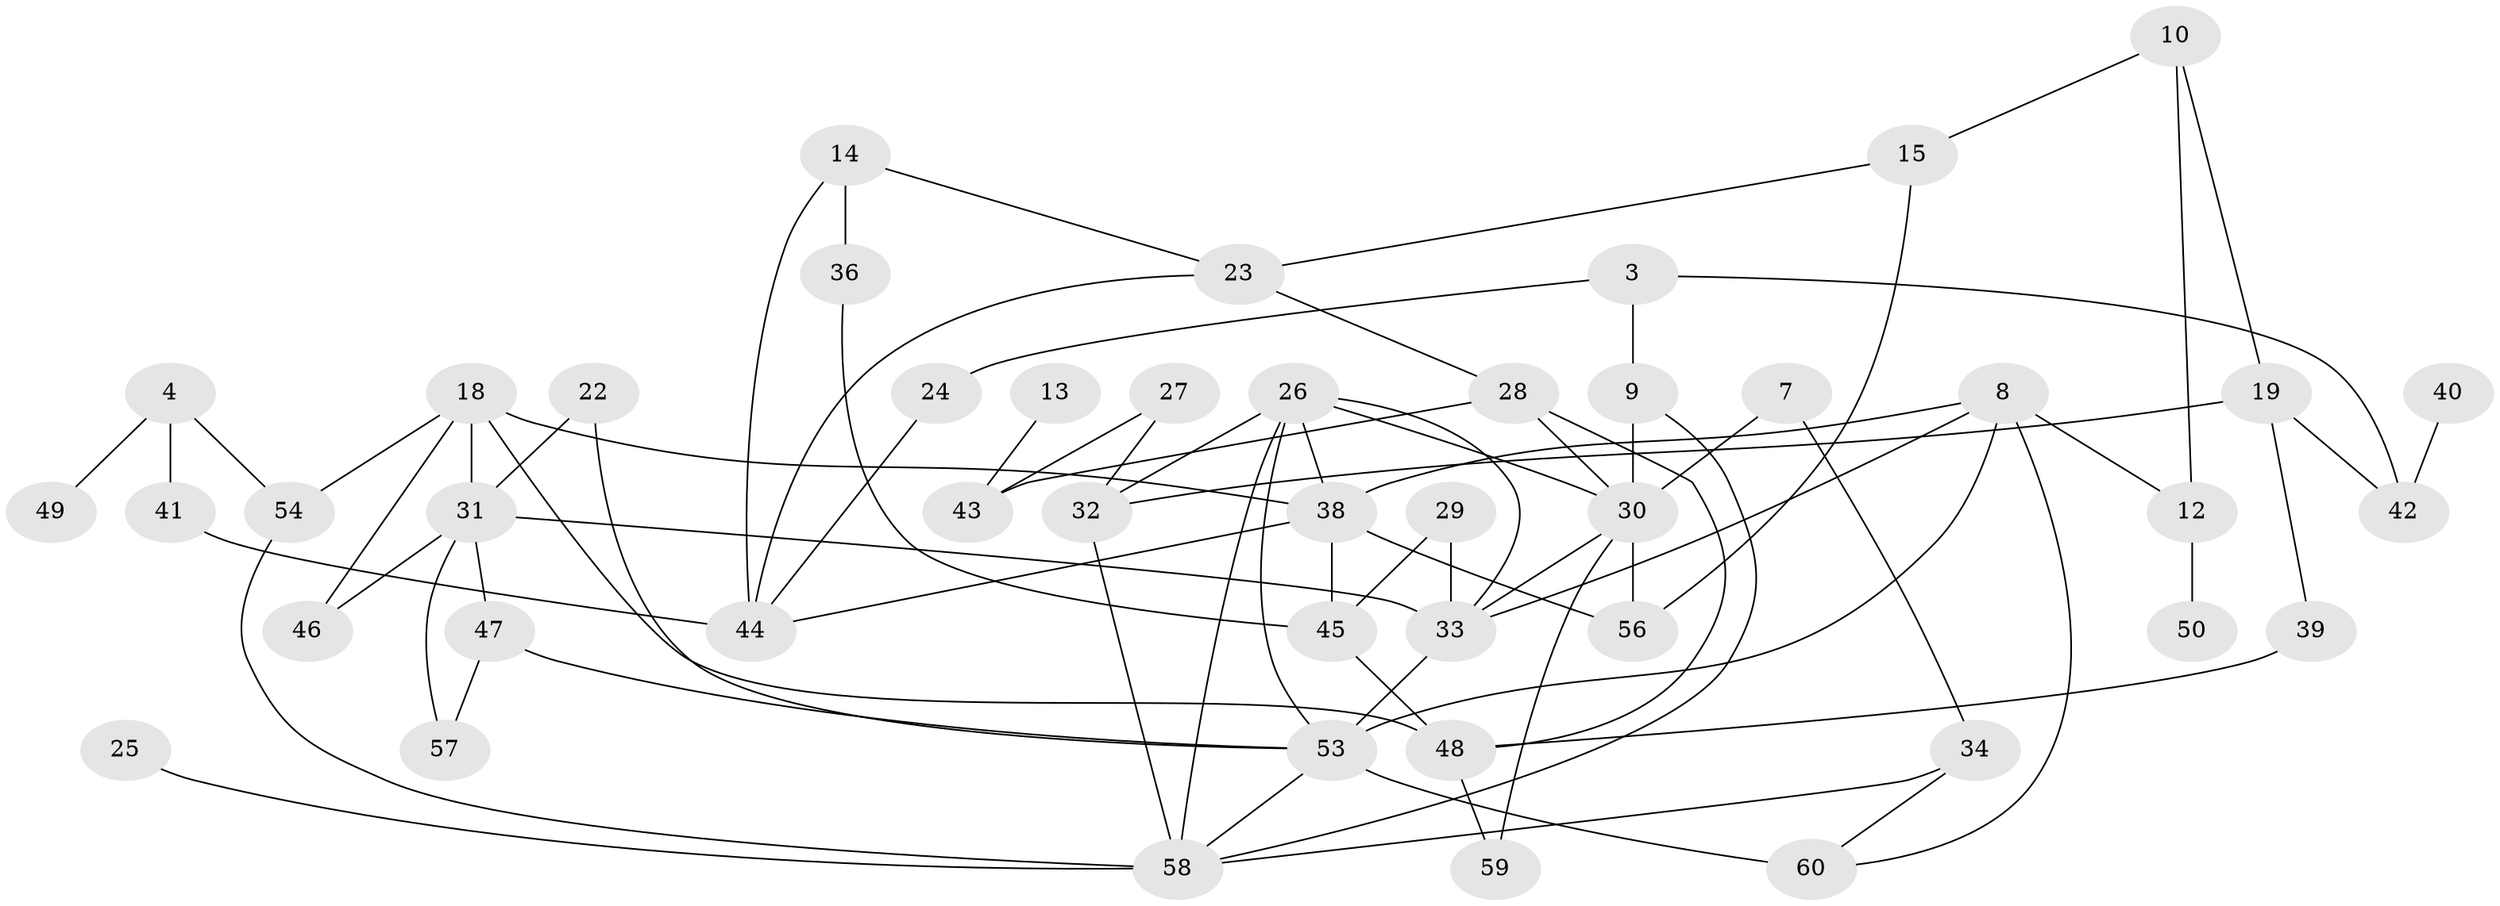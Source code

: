 // original degree distribution, {3: 0.23529411764705882, 1: 0.2184873949579832, 6: 0.025210084033613446, 5: 0.11764705882352941, 0: 0.1092436974789916, 2: 0.20168067226890757, 4: 0.09243697478991597}
// Generated by graph-tools (version 1.1) at 2025/00/03/09/25 03:00:48]
// undirected, 46 vertices, 77 edges
graph export_dot {
graph [start="1"]
  node [color=gray90,style=filled];
  3;
  4;
  7;
  8;
  9;
  10;
  12;
  13;
  14;
  15;
  18;
  19;
  22;
  23;
  24;
  25;
  26;
  27;
  28;
  29;
  30;
  31;
  32;
  33;
  34;
  36;
  38;
  39;
  40;
  41;
  42;
  43;
  44;
  45;
  46;
  47;
  48;
  49;
  50;
  53;
  54;
  56;
  57;
  58;
  59;
  60;
  3 -- 9 [weight=1.0];
  3 -- 24 [weight=1.0];
  3 -- 42 [weight=1.0];
  4 -- 41 [weight=1.0];
  4 -- 49 [weight=1.0];
  4 -- 54 [weight=1.0];
  7 -- 30 [weight=1.0];
  7 -- 34 [weight=1.0];
  8 -- 12 [weight=1.0];
  8 -- 33 [weight=1.0];
  8 -- 38 [weight=1.0];
  8 -- 53 [weight=2.0];
  8 -- 60 [weight=1.0];
  9 -- 30 [weight=2.0];
  9 -- 58 [weight=1.0];
  10 -- 12 [weight=2.0];
  10 -- 15 [weight=1.0];
  10 -- 19 [weight=1.0];
  12 -- 50 [weight=1.0];
  13 -- 43 [weight=1.0];
  14 -- 23 [weight=1.0];
  14 -- 36 [weight=1.0];
  14 -- 44 [weight=1.0];
  15 -- 23 [weight=1.0];
  15 -- 56 [weight=1.0];
  18 -- 31 [weight=1.0];
  18 -- 38 [weight=1.0];
  18 -- 46 [weight=1.0];
  18 -- 48 [weight=1.0];
  18 -- 54 [weight=1.0];
  19 -- 32 [weight=1.0];
  19 -- 39 [weight=1.0];
  19 -- 42 [weight=1.0];
  22 -- 31 [weight=1.0];
  22 -- 53 [weight=1.0];
  23 -- 28 [weight=1.0];
  23 -- 44 [weight=1.0];
  24 -- 44 [weight=1.0];
  25 -- 58 [weight=1.0];
  26 -- 30 [weight=1.0];
  26 -- 32 [weight=2.0];
  26 -- 33 [weight=1.0];
  26 -- 38 [weight=1.0];
  26 -- 53 [weight=1.0];
  26 -- 58 [weight=1.0];
  27 -- 32 [weight=1.0];
  27 -- 43 [weight=1.0];
  28 -- 30 [weight=1.0];
  28 -- 43 [weight=1.0];
  28 -- 48 [weight=1.0];
  29 -- 33 [weight=1.0];
  29 -- 45 [weight=1.0];
  30 -- 33 [weight=1.0];
  30 -- 56 [weight=2.0];
  30 -- 59 [weight=1.0];
  31 -- 33 [weight=2.0];
  31 -- 46 [weight=1.0];
  31 -- 47 [weight=1.0];
  31 -- 57 [weight=1.0];
  32 -- 58 [weight=1.0];
  33 -- 53 [weight=1.0];
  34 -- 58 [weight=1.0];
  34 -- 60 [weight=1.0];
  36 -- 45 [weight=1.0];
  38 -- 44 [weight=1.0];
  38 -- 45 [weight=1.0];
  38 -- 56 [weight=1.0];
  39 -- 48 [weight=1.0];
  40 -- 42 [weight=2.0];
  41 -- 44 [weight=1.0];
  45 -- 48 [weight=1.0];
  47 -- 53 [weight=1.0];
  47 -- 57 [weight=1.0];
  48 -- 59 [weight=1.0];
  53 -- 58 [weight=1.0];
  53 -- 60 [weight=2.0];
  54 -- 58 [weight=1.0];
}
